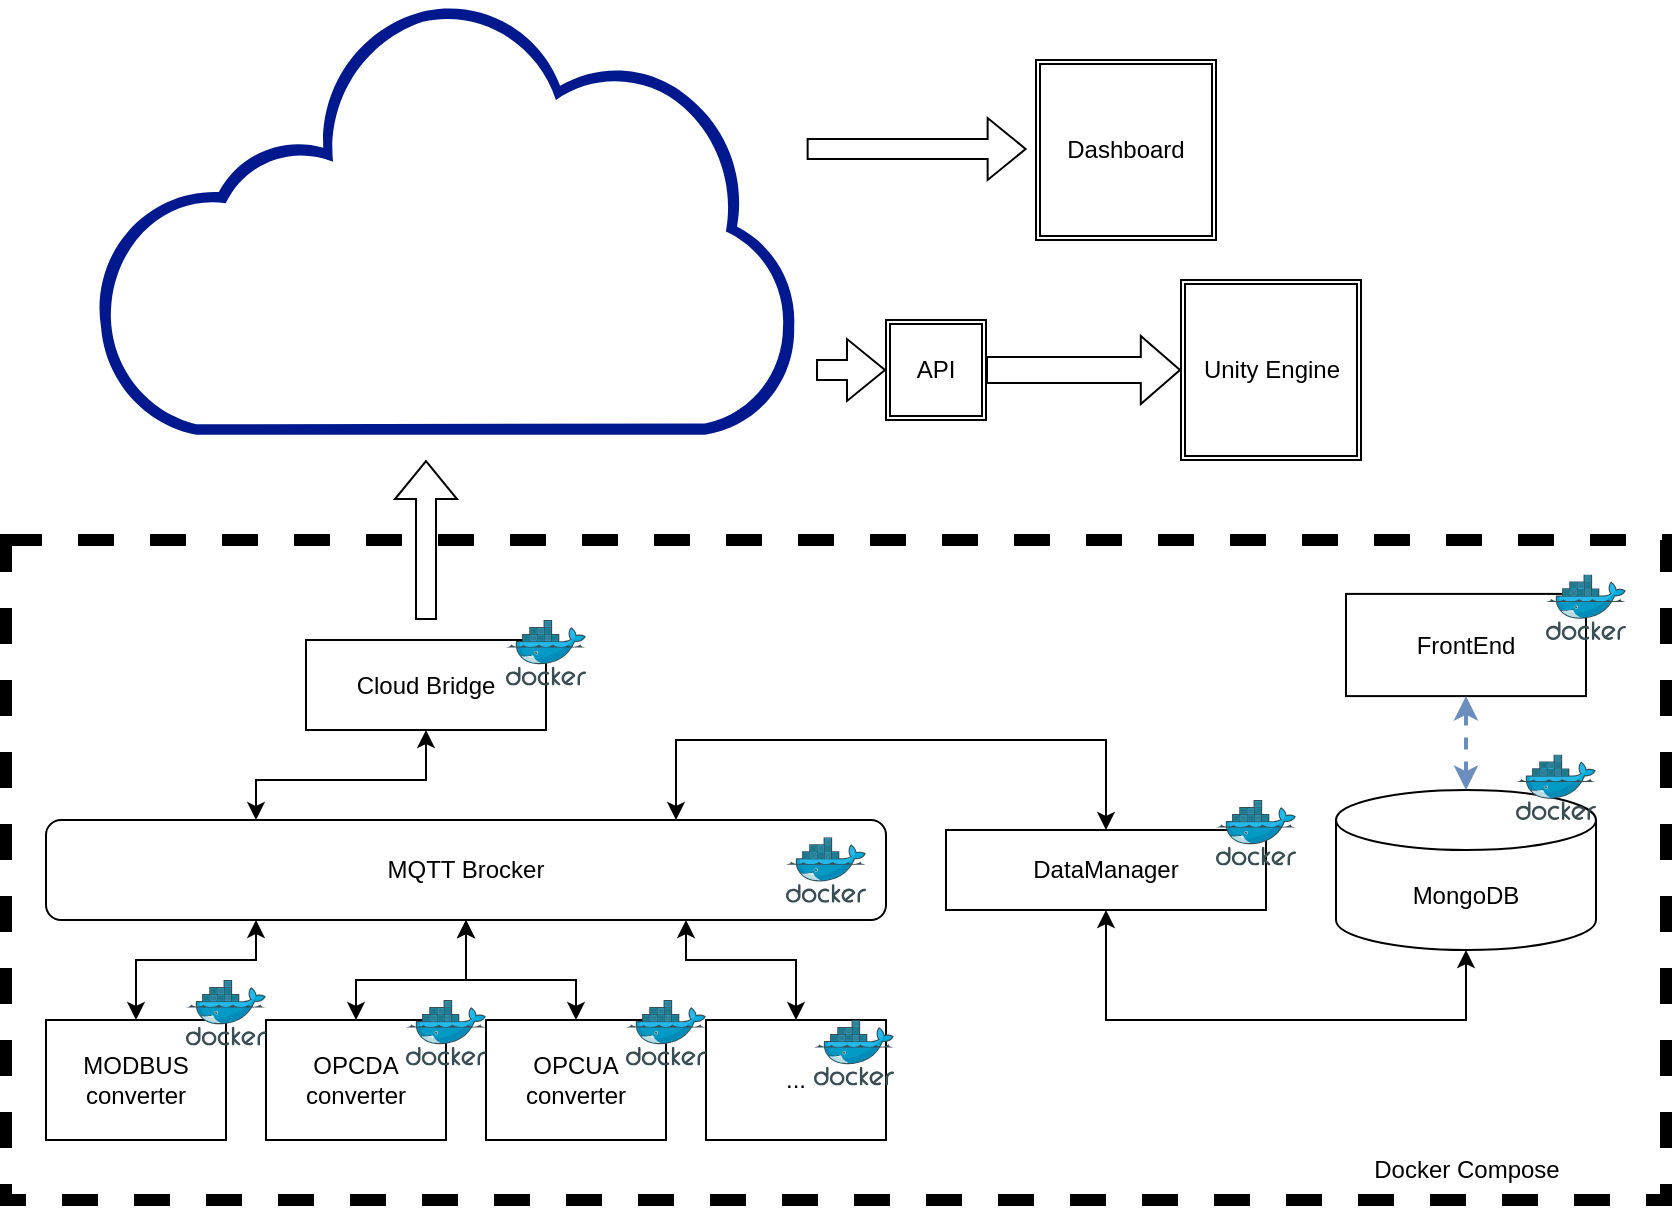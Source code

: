 <mxfile version="22.0.4" type="device">
  <diagram name="Página-1" id="7zzRH2UkfeKaquIX6ZkR">
    <mxGraphModel dx="1002" dy="569" grid="1" gridSize="10" guides="1" tooltips="1" connect="1" arrows="1" fold="1" page="1" pageScale="1" pageWidth="827" pageHeight="1169" math="0" shadow="0">
      <root>
        <mxCell id="0" />
        <mxCell id="1" parent="0" />
        <mxCell id="7Npt1wdLBXmJ5ymIumH4-31" value="" style="rounded=0;whiteSpace=wrap;html=1;fillColor=none;dashed=1;strokeWidth=6;" parent="1" vertex="1">
          <mxGeometry x="10" y="290" width="830" height="330" as="geometry" />
        </mxCell>
        <mxCell id="7Npt1wdLBXmJ5ymIumH4-1" value="OPCDA converter" style="rounded=0;whiteSpace=wrap;html=1;" parent="1" vertex="1">
          <mxGeometry x="140" y="530" width="90" height="60" as="geometry" />
        </mxCell>
        <mxCell id="7Npt1wdLBXmJ5ymIumH4-3" value="MQTT Brocker" style="rounded=1;whiteSpace=wrap;html=1;" parent="1" vertex="1">
          <mxGeometry x="30" y="430" width="420" height="50" as="geometry" />
        </mxCell>
        <mxCell id="7Npt1wdLBXmJ5ymIumH4-4" value="MODBUS converter" style="rounded=0;whiteSpace=wrap;html=1;" parent="1" vertex="1">
          <mxGeometry x="30" y="530" width="90" height="60" as="geometry" />
        </mxCell>
        <mxCell id="7Npt1wdLBXmJ5ymIumH4-5" value="OPCUA converter" style="rounded=0;whiteSpace=wrap;html=1;" parent="1" vertex="1">
          <mxGeometry x="250" y="530" width="90" height="60" as="geometry" />
        </mxCell>
        <mxCell id="7Npt1wdLBXmJ5ymIumH4-6" value="..." style="rounded=0;whiteSpace=wrap;html=1;" parent="1" vertex="1">
          <mxGeometry x="360" y="530" width="90" height="60" as="geometry" />
        </mxCell>
        <mxCell id="7Npt1wdLBXmJ5ymIumH4-7" value="MongoDB" style="shape=cylinder3;whiteSpace=wrap;html=1;boundedLbl=1;backgroundOutline=1;size=15;" parent="1" vertex="1">
          <mxGeometry x="675" y="415" width="130" height="80" as="geometry" />
        </mxCell>
        <mxCell id="7Npt1wdLBXmJ5ymIumH4-9" value="Cloud Bridge" style="rounded=0;whiteSpace=wrap;html=1;" parent="1" vertex="1">
          <mxGeometry x="160" y="340" width="120" height="45" as="geometry" />
        </mxCell>
        <mxCell id="7Npt1wdLBXmJ5ymIumH4-10" value="DataManager" style="rounded=0;whiteSpace=wrap;html=1;" parent="1" vertex="1">
          <mxGeometry x="480" y="435" width="160" height="40" as="geometry" />
        </mxCell>
        <mxCell id="7Npt1wdLBXmJ5ymIumH4-12" value="" style="image;sketch=0;aspect=fixed;html=1;points=[];align=center;fontSize=12;image=img/lib/mscae/Docker.svg;" parent="1" vertex="1">
          <mxGeometry x="210" y="520" width="40" height="32.8" as="geometry" />
        </mxCell>
        <mxCell id="7Npt1wdLBXmJ5ymIumH4-13" value="" style="image;sketch=0;aspect=fixed;html=1;points=[];align=center;fontSize=12;image=img/lib/mscae/Docker.svg;" parent="1" vertex="1">
          <mxGeometry x="400" y="438.6" width="40" height="32.8" as="geometry" />
        </mxCell>
        <mxCell id="7Npt1wdLBXmJ5ymIumH4-14" value="" style="image;sketch=0;aspect=fixed;html=1;points=[];align=center;fontSize=12;image=img/lib/mscae/Docker.svg;" parent="1" vertex="1">
          <mxGeometry x="414" y="530" width="40" height="32.8" as="geometry" />
        </mxCell>
        <mxCell id="7Npt1wdLBXmJ5ymIumH4-15" value="" style="image;sketch=0;aspect=fixed;html=1;points=[];align=center;fontSize=12;image=img/lib/mscae/Docker.svg;" parent="1" vertex="1">
          <mxGeometry x="320" y="520" width="40" height="32.8" as="geometry" />
        </mxCell>
        <mxCell id="7Npt1wdLBXmJ5ymIumH4-16" value="" style="image;sketch=0;aspect=fixed;html=1;points=[];align=center;fontSize=12;image=img/lib/mscae/Docker.svg;" parent="1" vertex="1">
          <mxGeometry x="100" y="510" width="40" height="32.8" as="geometry" />
        </mxCell>
        <mxCell id="7Npt1wdLBXmJ5ymIumH4-17" value="" style="image;sketch=0;aspect=fixed;html=1;points=[];align=center;fontSize=12;image=img/lib/mscae/Docker.svg;" parent="1" vertex="1">
          <mxGeometry x="260" y="330" width="40" height="32.8" as="geometry" />
        </mxCell>
        <mxCell id="7Npt1wdLBXmJ5ymIumH4-18" value="" style="image;sketch=0;aspect=fixed;html=1;points=[];align=center;fontSize=12;image=img/lib/mscae/Docker.svg;" parent="1" vertex="1">
          <mxGeometry x="765" y="397.2" width="40" height="32.8" as="geometry" />
        </mxCell>
        <mxCell id="7Npt1wdLBXmJ5ymIumH4-19" value="" style="image;sketch=0;aspect=fixed;html=1;points=[];align=center;fontSize=12;image=img/lib/mscae/Docker.svg;" parent="1" vertex="1">
          <mxGeometry x="615" y="420" width="40" height="32.8" as="geometry" />
        </mxCell>
        <mxCell id="7Npt1wdLBXmJ5ymIumH4-20" value="" style="sketch=0;aspect=fixed;pointerEvents=1;shadow=0;dashed=0;html=1;strokeColor=none;labelPosition=center;verticalLabelPosition=bottom;verticalAlign=top;align=center;fillColor=#00188D;shape=mxgraph.mscae.enterprise.internet_hollow" parent="1" vertex="1">
          <mxGeometry x="54.67" y="20" width="350.65" height="217.4" as="geometry" />
        </mxCell>
        <mxCell id="7Npt1wdLBXmJ5ymIumH4-24" value="FrontEnd" style="rounded=0;whiteSpace=wrap;html=1;" parent="1" vertex="1">
          <mxGeometry x="680" y="316.95" width="120" height="51.1" as="geometry" />
        </mxCell>
        <mxCell id="7Npt1wdLBXmJ5ymIumH4-25" value="" style="image;sketch=0;aspect=fixed;html=1;points=[];align=center;fontSize=12;image=img/lib/mscae/Docker.svg;" parent="1" vertex="1">
          <mxGeometry x="780" y="307.2" width="40" height="32.8" as="geometry" />
        </mxCell>
        <mxCell id="7Npt1wdLBXmJ5ymIumH4-26" value="Dashboard" style="shape=ext;double=1;whiteSpace=wrap;html=1;aspect=fixed;" parent="1" vertex="1">
          <mxGeometry x="525" y="50" width="90" height="90" as="geometry" />
        </mxCell>
        <mxCell id="7Npt1wdLBXmJ5ymIumH4-27" value="Unity Engine" style="shape=ext;double=1;whiteSpace=wrap;html=1;aspect=fixed;" parent="1" vertex="1">
          <mxGeometry x="597.5" y="160" width="90" height="90" as="geometry" />
        </mxCell>
        <mxCell id="7Npt1wdLBXmJ5ymIumH4-28" value="" style="shape=flexArrow;endArrow=classic;html=1;rounded=0;entryX=0;entryY=0.5;entryDx=0;entryDy=0;" parent="1" target="7kdsMO98y5sn18G8m-w_-2" edge="1">
          <mxGeometry width="50" height="50" relative="1" as="geometry">
            <mxPoint x="415" y="205" as="sourcePoint" />
            <mxPoint x="465" y="150" as="targetPoint" />
          </mxGeometry>
        </mxCell>
        <mxCell id="7Npt1wdLBXmJ5ymIumH4-29" value="" style="shape=flexArrow;endArrow=classic;html=1;rounded=0;entryX=0;entryY=0.5;entryDx=0;entryDy=0;" parent="1" edge="1">
          <mxGeometry width="50" height="50" relative="1" as="geometry">
            <mxPoint x="410.32" y="94.5" as="sourcePoint" />
            <mxPoint x="520.32" y="94.5" as="targetPoint" />
          </mxGeometry>
        </mxCell>
        <mxCell id="7Npt1wdLBXmJ5ymIumH4-33" value="" style="endArrow=classic;startArrow=classic;html=1;rounded=0;exitX=0.5;exitY=0;exitDx=0;exitDy=0;" parent="1" source="7Npt1wdLBXmJ5ymIumH4-6" edge="1">
          <mxGeometry width="50" height="50" relative="1" as="geometry">
            <mxPoint x="390" y="520" as="sourcePoint" />
            <mxPoint x="350" y="480" as="targetPoint" />
            <Array as="points">
              <mxPoint x="405" y="500" />
              <mxPoint x="350" y="500" />
            </Array>
          </mxGeometry>
        </mxCell>
        <mxCell id="7Npt1wdLBXmJ5ymIumH4-34" value="" style="endArrow=classic;startArrow=classic;html=1;rounded=0;exitX=0.5;exitY=0;exitDx=0;exitDy=0;entryX=0.5;entryY=1;entryDx=0;entryDy=0;" parent="1" source="7Npt1wdLBXmJ5ymIumH4-1" target="7Npt1wdLBXmJ5ymIumH4-3" edge="1">
          <mxGeometry width="50" height="50" relative="1" as="geometry">
            <mxPoint x="415" y="540" as="sourcePoint" />
            <mxPoint x="360" y="490" as="targetPoint" />
            <Array as="points">
              <mxPoint x="185" y="510" />
              <mxPoint x="240" y="510" />
            </Array>
          </mxGeometry>
        </mxCell>
        <mxCell id="7Npt1wdLBXmJ5ymIumH4-35" value="" style="endArrow=classic;startArrow=classic;html=1;rounded=0;exitX=0.5;exitY=0;exitDx=0;exitDy=0;entryX=0.5;entryY=1;entryDx=0;entryDy=0;" parent="1" source="7Npt1wdLBXmJ5ymIumH4-5" target="7Npt1wdLBXmJ5ymIumH4-3" edge="1">
          <mxGeometry width="50" height="50" relative="1" as="geometry">
            <mxPoint x="300" y="530" as="sourcePoint" />
            <mxPoint x="250" y="480" as="targetPoint" />
            <Array as="points">
              <mxPoint x="295" y="510" />
              <mxPoint x="240" y="510" />
            </Array>
          </mxGeometry>
        </mxCell>
        <mxCell id="7Npt1wdLBXmJ5ymIumH4-36" value="" style="endArrow=classic;startArrow=classic;html=1;rounded=0;exitX=0.5;exitY=0;exitDx=0;exitDy=0;entryX=0.25;entryY=1;entryDx=0;entryDy=0;" parent="1" source="7Npt1wdLBXmJ5ymIumH4-4" target="7Npt1wdLBXmJ5ymIumH4-3" edge="1">
          <mxGeometry width="50" height="50" relative="1" as="geometry">
            <mxPoint x="435" y="560" as="sourcePoint" />
            <mxPoint x="380" y="510" as="targetPoint" />
            <Array as="points">
              <mxPoint x="75" y="500" />
              <mxPoint x="135" y="500" />
            </Array>
          </mxGeometry>
        </mxCell>
        <mxCell id="7Npt1wdLBXmJ5ymIumH4-37" value="" style="endArrow=classic;startArrow=classic;html=1;rounded=0;entryX=0.25;entryY=0;entryDx=0;entryDy=0;exitX=0.5;exitY=1;exitDx=0;exitDy=0;" parent="1" source="7Npt1wdLBXmJ5ymIumH4-9" target="7Npt1wdLBXmJ5ymIumH4-3" edge="1">
          <mxGeometry width="50" height="50" relative="1" as="geometry">
            <mxPoint x="85" y="540" as="sourcePoint" />
            <mxPoint x="145" y="490" as="targetPoint" />
            <Array as="points">
              <mxPoint x="220" y="410" />
              <mxPoint x="135" y="410" />
            </Array>
          </mxGeometry>
        </mxCell>
        <mxCell id="7Npt1wdLBXmJ5ymIumH4-39" value="" style="endArrow=classic;startArrow=classic;html=1;rounded=0;entryX=0.5;entryY=1;entryDx=0;entryDy=0;dashed=1;strokeWidth=2;fillColor=#dae8fc;strokeColor=#6c8ebf;exitX=0.5;exitY=0;exitDx=0;exitDy=0;exitPerimeter=0;" parent="1" source="7Npt1wdLBXmJ5ymIumH4-7" target="7Npt1wdLBXmJ5ymIumH4-24" edge="1">
          <mxGeometry width="50" height="50" relative="1" as="geometry">
            <mxPoint x="355" y="440" as="sourcePoint" />
            <mxPoint x="390" y="374" as="targetPoint" />
          </mxGeometry>
        </mxCell>
        <mxCell id="7Npt1wdLBXmJ5ymIumH4-42" value="" style="endArrow=classic;startArrow=classic;html=1;rounded=0;exitX=0.5;exitY=0;exitDx=0;exitDy=0;entryX=0.75;entryY=0;entryDx=0;entryDy=0;" parent="1" source="7Npt1wdLBXmJ5ymIumH4-10" target="7Npt1wdLBXmJ5ymIumH4-3" edge="1">
          <mxGeometry width="50" height="50" relative="1" as="geometry">
            <mxPoint x="630" y="450" as="sourcePoint" />
            <mxPoint x="460" y="465" as="targetPoint" />
            <Array as="points">
              <mxPoint x="560" y="390" />
              <mxPoint x="345" y="390" />
            </Array>
          </mxGeometry>
        </mxCell>
        <mxCell id="7Npt1wdLBXmJ5ymIumH4-43" value="" style="shape=flexArrow;endArrow=classic;html=1;rounded=0;" parent="1" edge="1">
          <mxGeometry width="50" height="50" relative="1" as="geometry">
            <mxPoint x="220" y="330" as="sourcePoint" />
            <mxPoint x="220" y="250" as="targetPoint" />
          </mxGeometry>
        </mxCell>
        <mxCell id="7Npt1wdLBXmJ5ymIumH4-44" value="Docker Compose" style="text;html=1;strokeColor=none;fillColor=none;align=center;verticalAlign=middle;whiteSpace=wrap;rounded=0;" parent="1" vertex="1">
          <mxGeometry x="687.5" y="590" width="105" height="30" as="geometry" />
        </mxCell>
        <mxCell id="7kdsMO98y5sn18G8m-w_-2" value="API" style="shape=ext;double=1;whiteSpace=wrap;html=1;aspect=fixed;" parent="1" vertex="1">
          <mxGeometry x="450" y="180" width="50" height="50" as="geometry" />
        </mxCell>
        <mxCell id="7kdsMO98y5sn18G8m-w_-4" value="" style="shape=flexArrow;endArrow=classic;html=1;rounded=0;entryX=0;entryY=0.5;entryDx=0;entryDy=0;width=13;endSize=6.2;exitX=1;exitY=0.5;exitDx=0;exitDy=0;" parent="1" source="7kdsMO98y5sn18G8m-w_-2" target="7Npt1wdLBXmJ5ymIumH4-27" edge="1">
          <mxGeometry width="50" height="50" relative="1" as="geometry">
            <mxPoint x="425" y="215" as="sourcePoint" />
            <mxPoint x="460" y="215" as="targetPoint" />
          </mxGeometry>
        </mxCell>
        <mxCell id="UQ5qbsGniW9rWeWsS5vU-2" value="" style="endArrow=classic;startArrow=classic;html=1;rounded=0;entryX=0.5;entryY=1;entryDx=0;entryDy=0;exitX=0.5;exitY=1;exitDx=0;exitDy=0;exitPerimeter=0;" edge="1" parent="1" source="7Npt1wdLBXmJ5ymIumH4-7" target="7Npt1wdLBXmJ5ymIumH4-10">
          <mxGeometry width="50" height="50" relative="1" as="geometry">
            <mxPoint x="560" y="545" as="sourcePoint" />
            <mxPoint x="610" y="495" as="targetPoint" />
            <Array as="points">
              <mxPoint x="740" y="530" />
              <mxPoint x="560" y="530" />
            </Array>
          </mxGeometry>
        </mxCell>
      </root>
    </mxGraphModel>
  </diagram>
</mxfile>

